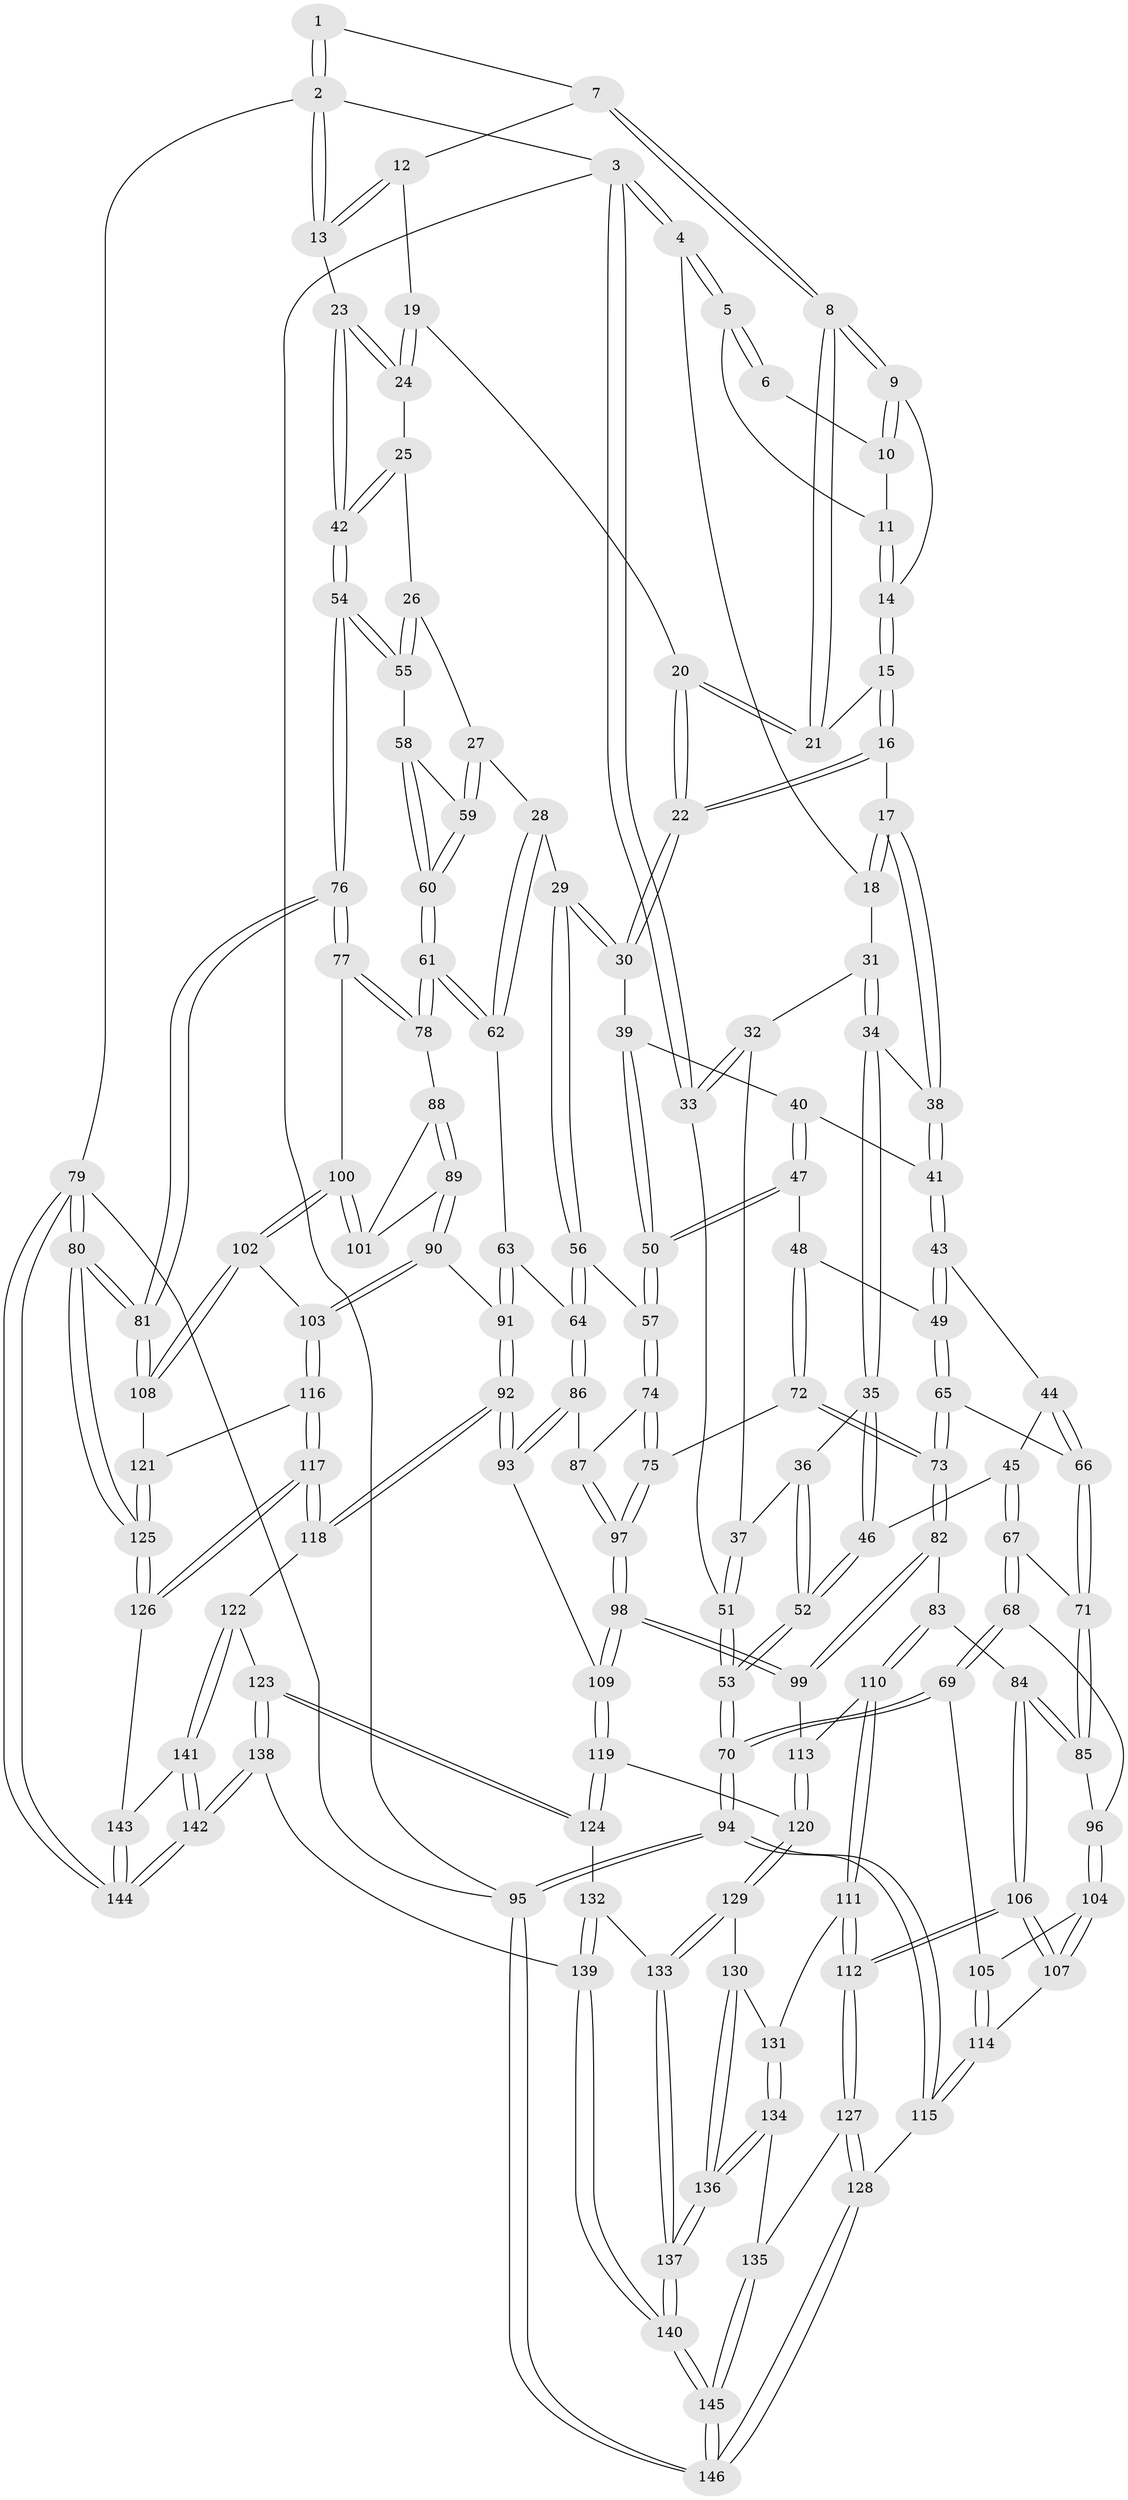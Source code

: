 // coarse degree distribution, {4: 0.5287356321839081, 6: 0.08045977011494253, 5: 0.27586206896551724, 3: 0.11494252873563218}
// Generated by graph-tools (version 1.1) at 2025/52/02/27/25 19:52:39]
// undirected, 146 vertices, 362 edges
graph export_dot {
graph [start="1"]
  node [color=gray90,style=filled];
  1 [pos="+0.8512535483308038+0"];
  2 [pos="+1+0"];
  3 [pos="+0+0"];
  4 [pos="+0+0"];
  5 [pos="+0.5162711897114507+0"];
  6 [pos="+0.8496072007500907+0"];
  7 [pos="+0.8691027267718322+0.01699001188200075"];
  8 [pos="+0.7367549499651481+0.11231475312925458"];
  9 [pos="+0.7309731036930796+0.10117790421373517"];
  10 [pos="+0.74865101975995+0.028212143886354187"];
  11 [pos="+0.5164739134283297+0"];
  12 [pos="+0.8944934714795605+0.10143787803567535"];
  13 [pos="+1+0"];
  14 [pos="+0.5162480503611863+0"];
  15 [pos="+0.4875946999708291+0.08115654539574933"];
  16 [pos="+0.4531230985882242+0.15928629013511508"];
  17 [pos="+0.4357514453175691+0.17543662452865771"];
  18 [pos="+0.17247128329988695+0.08407837650638027"];
  19 [pos="+0.871783257568921+0.19191629163049245"];
  20 [pos="+0.7632938868661775+0.19715088724474636"];
  21 [pos="+0.7546157414267703+0.17628645548466101"];
  22 [pos="+0.7124924216667488+0.2566922471912561"];
  23 [pos="+1+0.23817830632640963"];
  24 [pos="+0.9012158821167637+0.21371785716644912"];
  25 [pos="+0.8953671445537341+0.3233156445358419"];
  26 [pos="+0.8738705558961266+0.3793182423730516"];
  27 [pos="+0.8162226388238568+0.4077744316892556"];
  28 [pos="+0.7901249969305325+0.40506939549299803"];
  29 [pos="+0.7422989778469494+0.39207054734752145"];
  30 [pos="+0.7045932105990584+0.3380176685125195"];
  31 [pos="+0.16382621894804378+0.26585534164849384"];
  32 [pos="+0.1232439363909751+0.2755221856182825"];
  33 [pos="+0+0"];
  34 [pos="+0.18949264183841458+0.3055230094949428"];
  35 [pos="+0.19309934808518822+0.404575135130117"];
  36 [pos="+0.1228485634266959+0.3850950751102985"];
  37 [pos="+0+0.34074318843566986"];
  38 [pos="+0.4250127012595664+0.2453574992918265"];
  39 [pos="+0.6279306683826754+0.3622393411303584"];
  40 [pos="+0.5545544196992509+0.36578490614906556"];
  41 [pos="+0.4303815862981713+0.2827332630660585"];
  42 [pos="+1+0.41402742589253955"];
  43 [pos="+0.38579235808678836+0.3854496196218096"];
  44 [pos="+0.35520984257545996+0.41244681033327785"];
  45 [pos="+0.20202198637750515+0.4245557067513618"];
  46 [pos="+0.20003209145722728+0.42201315290770147"];
  47 [pos="+0.540060235263741+0.47180256567467505"];
  48 [pos="+0.4923693112409649+0.4873882956517022"];
  49 [pos="+0.48075138257042443+0.48127681220928475"];
  50 [pos="+0.6054425158793312+0.5152128169085954"];
  51 [pos="+0+0.3643235571278641"];
  52 [pos="+0+0.46861755516013726"];
  53 [pos="+0+0.5023672571086938"];
  54 [pos="+1+0.4678971706347558"];
  55 [pos="+1+0.46361996891192586"];
  56 [pos="+0.6796327961448204+0.5391628677958065"];
  57 [pos="+0.6290973193248204+0.5432210851186658"];
  58 [pos="+0.9451154955716932+0.5007849027169541"];
  59 [pos="+0.827645295868977+0.42938585582683364"];
  60 [pos="+0.8671184048804629+0.5602721547249953"];
  61 [pos="+0.8596316917568663+0.5775299119225872"];
  62 [pos="+0.7942420762441058+0.5659007686761632"];
  63 [pos="+0.742592501389076+0.5701886986035141"];
  64 [pos="+0.6996410576091611+0.5577178769524572"];
  65 [pos="+0.36408681315959174+0.5548879076038971"];
  66 [pos="+0.3628239219567356+0.5541139649576029"];
  67 [pos="+0.20097871238489412+0.4334011805753831"];
  68 [pos="+0.08015053826120896+0.6143177950076192"];
  69 [pos="+0.0015907319856105486+0.6227480067533012"];
  70 [pos="+0+0.5947318051333851"];
  71 [pos="+0.2754139367112829+0.5834429733515784"];
  72 [pos="+0.48265286737822666+0.574063945678805"];
  73 [pos="+0.41061342402437634+0.5986412345819776"];
  74 [pos="+0.614899444328065+0.559888804187166"];
  75 [pos="+0.543194656469992+0.6037318988354106"];
  76 [pos="+1+0.6354203356427048"];
  77 [pos="+1+0.6529463436454537"];
  78 [pos="+0.8743070452194984+0.6141321204135951"];
  79 [pos="+1+1"];
  80 [pos="+1+1"];
  81 [pos="+1+1"];
  82 [pos="+0.41031907639187126+0.6817380617160023"];
  83 [pos="+0.2828290496977042+0.7020997618437784"];
  84 [pos="+0.24759300442563328+0.6785161101480804"];
  85 [pos="+0.22831675407709162+0.6597174926048714"];
  86 [pos="+0.6905889161452056+0.7033763250438161"];
  87 [pos="+0.6261725453249395+0.6437388019839936"];
  88 [pos="+0.873077233503712+0.6163715343846127"];
  89 [pos="+0.8259216153979034+0.686697247055845"];
  90 [pos="+0.7876094277211141+0.7251350651278049"];
  91 [pos="+0.7869125354073931+0.7253473762348449"];
  92 [pos="+0.7221983859062938+0.7669990685022677"];
  93 [pos="+0.7032184599992624+0.7559770125815585"];
  94 [pos="+0+0.8367898425615152"];
  95 [pos="+0+1"];
  96 [pos="+0.19622907905988377+0.6608509236247296"];
  97 [pos="+0.5336586678480043+0.7305757528152248"];
  98 [pos="+0.5289628867830698+0.750036404693345"];
  99 [pos="+0.4408196404121213+0.7161359050918937"];
  100 [pos="+0.924339989952219+0.7345320103845066"];
  101 [pos="+0.9096293384084423+0.722138045796988"];
  102 [pos="+0.9111758203165663+0.7782499800272865"];
  103 [pos="+0.8844152131143364+0.7776898785376288"];
  104 [pos="+0.15570581526144278+0.7853817367917261"];
  105 [pos="+0.06484487738827395+0.740781284655797"];
  106 [pos="+0.2029797742798747+0.8734626711323882"];
  107 [pos="+0.16122304331099185+0.8292439949335394"];
  108 [pos="+0.9686682477344861+0.8368076625019352"];
  109 [pos="+0.5321830990444542+0.7550386937150891"];
  110 [pos="+0.3179562649066602+0.8260347720814699"];
  111 [pos="+0.314273742896916+0.8426425966854134"];
  112 [pos="+0.205424938066892+0.8772259557248802"];
  113 [pos="+0.38255615480511757+0.7802554840893903"];
  114 [pos="+0.07199600283156941+0.8278659924192311"];
  115 [pos="+0.023775331634809264+0.8661931287471608"];
  116 [pos="+0.8428006809932469+0.8485319675902736"];
  117 [pos="+0.7714387501187003+0.8791457492894794"];
  118 [pos="+0.7359613539431028+0.8530927940092946"];
  119 [pos="+0.5224145398676736+0.8076571441629917"];
  120 [pos="+0.458405659530257+0.8551906744147716"];
  121 [pos="+0.8851280219957461+0.8562335494894836"];
  122 [pos="+0.6783255849399212+0.898576751146108"];
  123 [pos="+0.6105061591615981+0.9051860436688278"];
  124 [pos="+0.5678617785270671+0.8900397314245149"];
  125 [pos="+0.8756404938320618+0.9687775105140829"];
  126 [pos="+0.7866296599310071+0.9054034138377337"];
  127 [pos="+0.20481974674971276+0.8790707177825411"];
  128 [pos="+0.09620624825549738+0.9491564739827105"];
  129 [pos="+0.44471232610395106+0.8685853404459828"];
  130 [pos="+0.4020174659457423+0.8851518783954655"];
  131 [pos="+0.3177603217083755+0.8459118760137607"];
  132 [pos="+0.5522328801282157+0.913840460653283"];
  133 [pos="+0.4847410263132763+0.940636828223817"];
  134 [pos="+0.32201360522546196+0.9395725588297008"];
  135 [pos="+0.22892526759476164+0.9512271389763872"];
  136 [pos="+0.3966269748770054+1"];
  137 [pos="+0.4004875369804911+1"];
  138 [pos="+0.584721097148585+1"];
  139 [pos="+0.5107148643782297+1"];
  140 [pos="+0.3993303455972419+1"];
  141 [pos="+0.6770250735753536+1"];
  142 [pos="+0.6479375751860468+1"];
  143 [pos="+0.7820661365854628+0.9167300228992192"];
  144 [pos="+0.7955419816095756+1"];
  145 [pos="+0.3011028260856148+1"];
  146 [pos="+0+1"];
  1 -- 2;
  1 -- 2;
  1 -- 7;
  2 -- 3;
  2 -- 13;
  2 -- 13;
  2 -- 79;
  3 -- 4;
  3 -- 4;
  3 -- 33;
  3 -- 33;
  3 -- 95;
  4 -- 5;
  4 -- 5;
  4 -- 18;
  5 -- 6;
  5 -- 6;
  5 -- 11;
  6 -- 10;
  7 -- 8;
  7 -- 8;
  7 -- 12;
  8 -- 9;
  8 -- 9;
  8 -- 21;
  8 -- 21;
  9 -- 10;
  9 -- 10;
  9 -- 14;
  10 -- 11;
  11 -- 14;
  11 -- 14;
  12 -- 13;
  12 -- 13;
  12 -- 19;
  13 -- 23;
  14 -- 15;
  14 -- 15;
  15 -- 16;
  15 -- 16;
  15 -- 21;
  16 -- 17;
  16 -- 22;
  16 -- 22;
  17 -- 18;
  17 -- 18;
  17 -- 38;
  17 -- 38;
  18 -- 31;
  19 -- 20;
  19 -- 24;
  19 -- 24;
  20 -- 21;
  20 -- 21;
  20 -- 22;
  20 -- 22;
  22 -- 30;
  22 -- 30;
  23 -- 24;
  23 -- 24;
  23 -- 42;
  23 -- 42;
  24 -- 25;
  25 -- 26;
  25 -- 42;
  25 -- 42;
  26 -- 27;
  26 -- 55;
  26 -- 55;
  27 -- 28;
  27 -- 59;
  27 -- 59;
  28 -- 29;
  28 -- 62;
  28 -- 62;
  29 -- 30;
  29 -- 30;
  29 -- 56;
  29 -- 56;
  30 -- 39;
  31 -- 32;
  31 -- 34;
  31 -- 34;
  32 -- 33;
  32 -- 33;
  32 -- 37;
  33 -- 51;
  34 -- 35;
  34 -- 35;
  34 -- 38;
  35 -- 36;
  35 -- 46;
  35 -- 46;
  36 -- 37;
  36 -- 52;
  36 -- 52;
  37 -- 51;
  37 -- 51;
  38 -- 41;
  38 -- 41;
  39 -- 40;
  39 -- 50;
  39 -- 50;
  40 -- 41;
  40 -- 47;
  40 -- 47;
  41 -- 43;
  41 -- 43;
  42 -- 54;
  42 -- 54;
  43 -- 44;
  43 -- 49;
  43 -- 49;
  44 -- 45;
  44 -- 66;
  44 -- 66;
  45 -- 46;
  45 -- 67;
  45 -- 67;
  46 -- 52;
  46 -- 52;
  47 -- 48;
  47 -- 50;
  47 -- 50;
  48 -- 49;
  48 -- 72;
  48 -- 72;
  49 -- 65;
  49 -- 65;
  50 -- 57;
  50 -- 57;
  51 -- 53;
  51 -- 53;
  52 -- 53;
  52 -- 53;
  53 -- 70;
  53 -- 70;
  54 -- 55;
  54 -- 55;
  54 -- 76;
  54 -- 76;
  55 -- 58;
  56 -- 57;
  56 -- 64;
  56 -- 64;
  57 -- 74;
  57 -- 74;
  58 -- 59;
  58 -- 60;
  58 -- 60;
  59 -- 60;
  59 -- 60;
  60 -- 61;
  60 -- 61;
  61 -- 62;
  61 -- 62;
  61 -- 78;
  61 -- 78;
  62 -- 63;
  63 -- 64;
  63 -- 91;
  63 -- 91;
  64 -- 86;
  64 -- 86;
  65 -- 66;
  65 -- 73;
  65 -- 73;
  66 -- 71;
  66 -- 71;
  67 -- 68;
  67 -- 68;
  67 -- 71;
  68 -- 69;
  68 -- 69;
  68 -- 96;
  69 -- 70;
  69 -- 70;
  69 -- 105;
  70 -- 94;
  70 -- 94;
  71 -- 85;
  71 -- 85;
  72 -- 73;
  72 -- 73;
  72 -- 75;
  73 -- 82;
  73 -- 82;
  74 -- 75;
  74 -- 75;
  74 -- 87;
  75 -- 97;
  75 -- 97;
  76 -- 77;
  76 -- 77;
  76 -- 81;
  76 -- 81;
  77 -- 78;
  77 -- 78;
  77 -- 100;
  78 -- 88;
  79 -- 80;
  79 -- 80;
  79 -- 144;
  79 -- 144;
  79 -- 95;
  80 -- 81;
  80 -- 81;
  80 -- 125;
  80 -- 125;
  81 -- 108;
  81 -- 108;
  82 -- 83;
  82 -- 99;
  82 -- 99;
  83 -- 84;
  83 -- 110;
  83 -- 110;
  84 -- 85;
  84 -- 85;
  84 -- 106;
  84 -- 106;
  85 -- 96;
  86 -- 87;
  86 -- 93;
  86 -- 93;
  87 -- 97;
  87 -- 97;
  88 -- 89;
  88 -- 89;
  88 -- 101;
  89 -- 90;
  89 -- 90;
  89 -- 101;
  90 -- 91;
  90 -- 103;
  90 -- 103;
  91 -- 92;
  91 -- 92;
  92 -- 93;
  92 -- 93;
  92 -- 118;
  92 -- 118;
  93 -- 109;
  94 -- 95;
  94 -- 95;
  94 -- 115;
  94 -- 115;
  95 -- 146;
  95 -- 146;
  96 -- 104;
  96 -- 104;
  97 -- 98;
  97 -- 98;
  98 -- 99;
  98 -- 99;
  98 -- 109;
  98 -- 109;
  99 -- 113;
  100 -- 101;
  100 -- 101;
  100 -- 102;
  100 -- 102;
  102 -- 103;
  102 -- 108;
  102 -- 108;
  103 -- 116;
  103 -- 116;
  104 -- 105;
  104 -- 107;
  104 -- 107;
  105 -- 114;
  105 -- 114;
  106 -- 107;
  106 -- 107;
  106 -- 112;
  106 -- 112;
  107 -- 114;
  108 -- 121;
  109 -- 119;
  109 -- 119;
  110 -- 111;
  110 -- 111;
  110 -- 113;
  111 -- 112;
  111 -- 112;
  111 -- 131;
  112 -- 127;
  112 -- 127;
  113 -- 120;
  113 -- 120;
  114 -- 115;
  114 -- 115;
  115 -- 128;
  116 -- 117;
  116 -- 117;
  116 -- 121;
  117 -- 118;
  117 -- 118;
  117 -- 126;
  117 -- 126;
  118 -- 122;
  119 -- 120;
  119 -- 124;
  119 -- 124;
  120 -- 129;
  120 -- 129;
  121 -- 125;
  121 -- 125;
  122 -- 123;
  122 -- 141;
  122 -- 141;
  123 -- 124;
  123 -- 124;
  123 -- 138;
  123 -- 138;
  124 -- 132;
  125 -- 126;
  125 -- 126;
  126 -- 143;
  127 -- 128;
  127 -- 128;
  127 -- 135;
  128 -- 146;
  128 -- 146;
  129 -- 130;
  129 -- 133;
  129 -- 133;
  130 -- 131;
  130 -- 136;
  130 -- 136;
  131 -- 134;
  131 -- 134;
  132 -- 133;
  132 -- 139;
  132 -- 139;
  133 -- 137;
  133 -- 137;
  134 -- 135;
  134 -- 136;
  134 -- 136;
  135 -- 145;
  135 -- 145;
  136 -- 137;
  136 -- 137;
  137 -- 140;
  137 -- 140;
  138 -- 139;
  138 -- 142;
  138 -- 142;
  139 -- 140;
  139 -- 140;
  140 -- 145;
  140 -- 145;
  141 -- 142;
  141 -- 142;
  141 -- 143;
  142 -- 144;
  142 -- 144;
  143 -- 144;
  143 -- 144;
  145 -- 146;
  145 -- 146;
}
